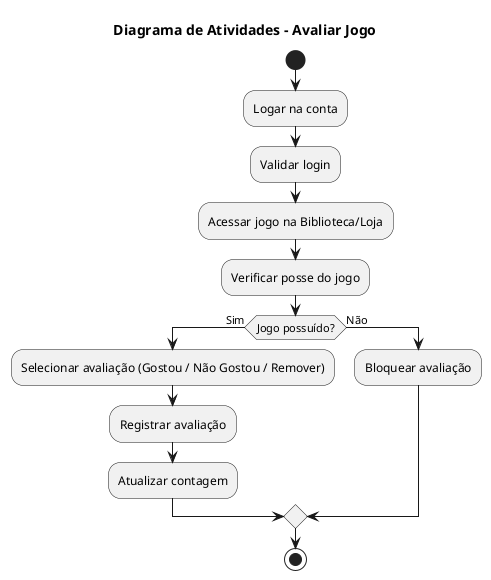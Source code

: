 @startuml avaliarJogo
title Diagrama de Atividades - Avaliar Jogo

start

:Logar na conta;
:Validar login;
:Acessar jogo na Biblioteca/Loja;
:Verificar posse do jogo;

if (Jogo possuído?) then (Sim)
  :Selecionar avaliação (Gostou / Não Gostou / Remover);
  :Registrar avaliação;
  :Atualizar contagem;
else (Não)
  :Bloquear avaliação;
endif

stop
@enduml
